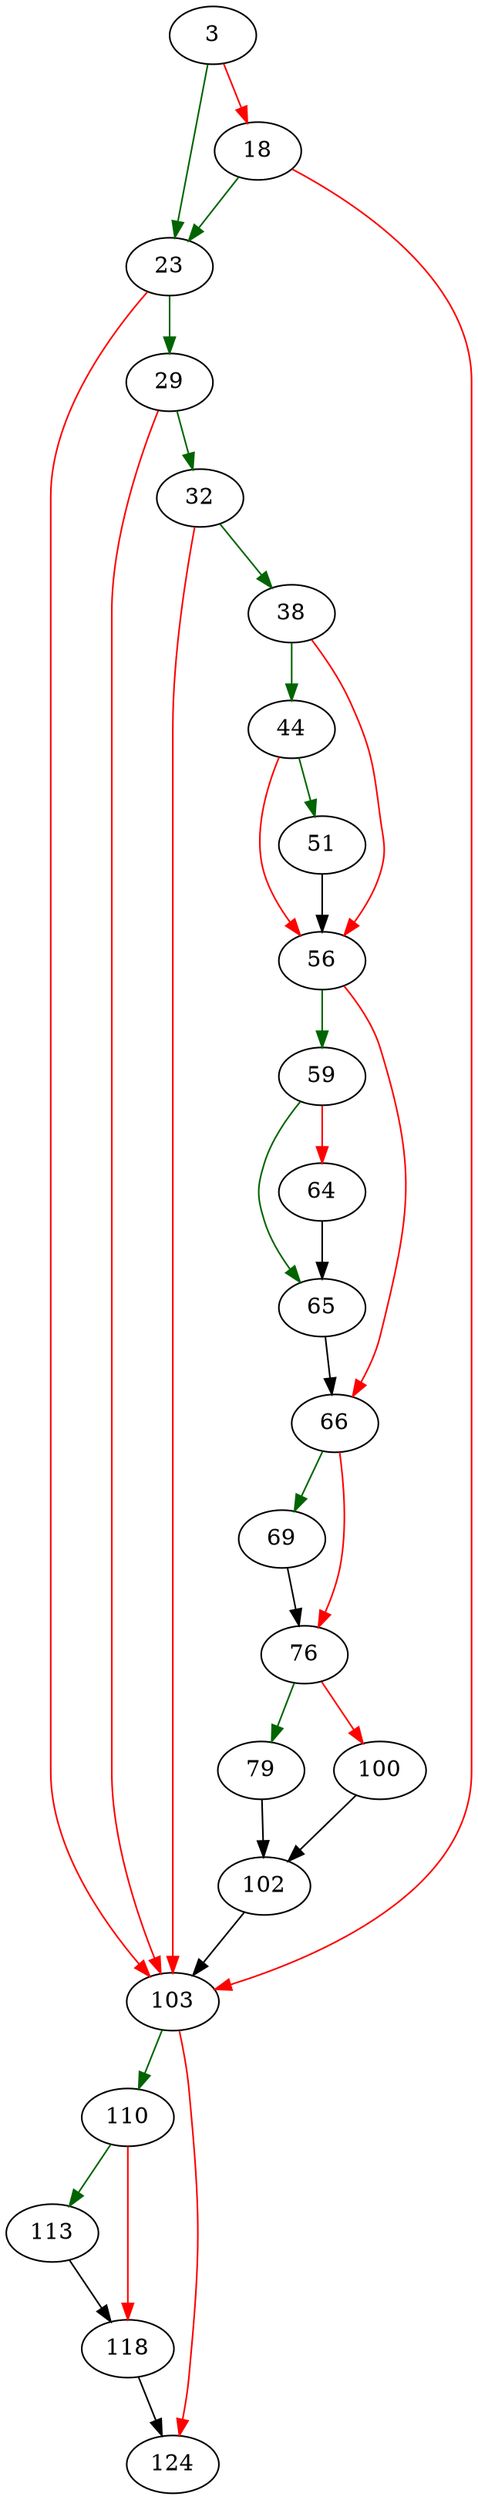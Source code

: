 strict digraph "sqlite3PagerSetPagesize" {
	// Node definitions.
	3 [entry=true];
	23;
	18;
	103;
	29;
	32;
	38;
	44;
	56;
	51;
	59;
	66;
	65;
	64;
	69;
	76;
	79;
	100;
	102;
	110;
	124;
	113;
	118;

	// Edge definitions.
	3 -> 23 [
		color=darkgreen
		cond=true
	];
	3 -> 18 [
		color=red
		cond=false
	];
	23 -> 103 [
		color=red
		cond=false
	];
	23 -> 29 [
		color=darkgreen
		cond=true
	];
	18 -> 23 [
		color=darkgreen
		cond=true
	];
	18 -> 103 [
		color=red
		cond=false
	];
	103 -> 110 [
		color=darkgreen
		cond=true
	];
	103 -> 124 [
		color=red
		cond=false
	];
	29 -> 103 [
		color=red
		cond=false
	];
	29 -> 32 [
		color=darkgreen
		cond=true
	];
	32 -> 103 [
		color=red
		cond=false
	];
	32 -> 38 [
		color=darkgreen
		cond=true
	];
	38 -> 44 [
		color=darkgreen
		cond=true
	];
	38 -> 56 [
		color=red
		cond=false
	];
	44 -> 56 [
		color=red
		cond=false
	];
	44 -> 51 [
		color=darkgreen
		cond=true
	];
	56 -> 59 [
		color=darkgreen
		cond=true
	];
	56 -> 66 [
		color=red
		cond=false
	];
	51 -> 56;
	59 -> 65 [
		color=darkgreen
		cond=true
	];
	59 -> 64 [
		color=red
		cond=false
	];
	66 -> 69 [
		color=darkgreen
		cond=true
	];
	66 -> 76 [
		color=red
		cond=false
	];
	65 -> 66;
	64 -> 65;
	69 -> 76;
	76 -> 79 [
		color=darkgreen
		cond=true
	];
	76 -> 100 [
		color=red
		cond=false
	];
	79 -> 102;
	100 -> 102;
	102 -> 103;
	110 -> 113 [
		color=darkgreen
		cond=true
	];
	110 -> 118 [
		color=red
		cond=false
	];
	113 -> 118;
	118 -> 124;
}